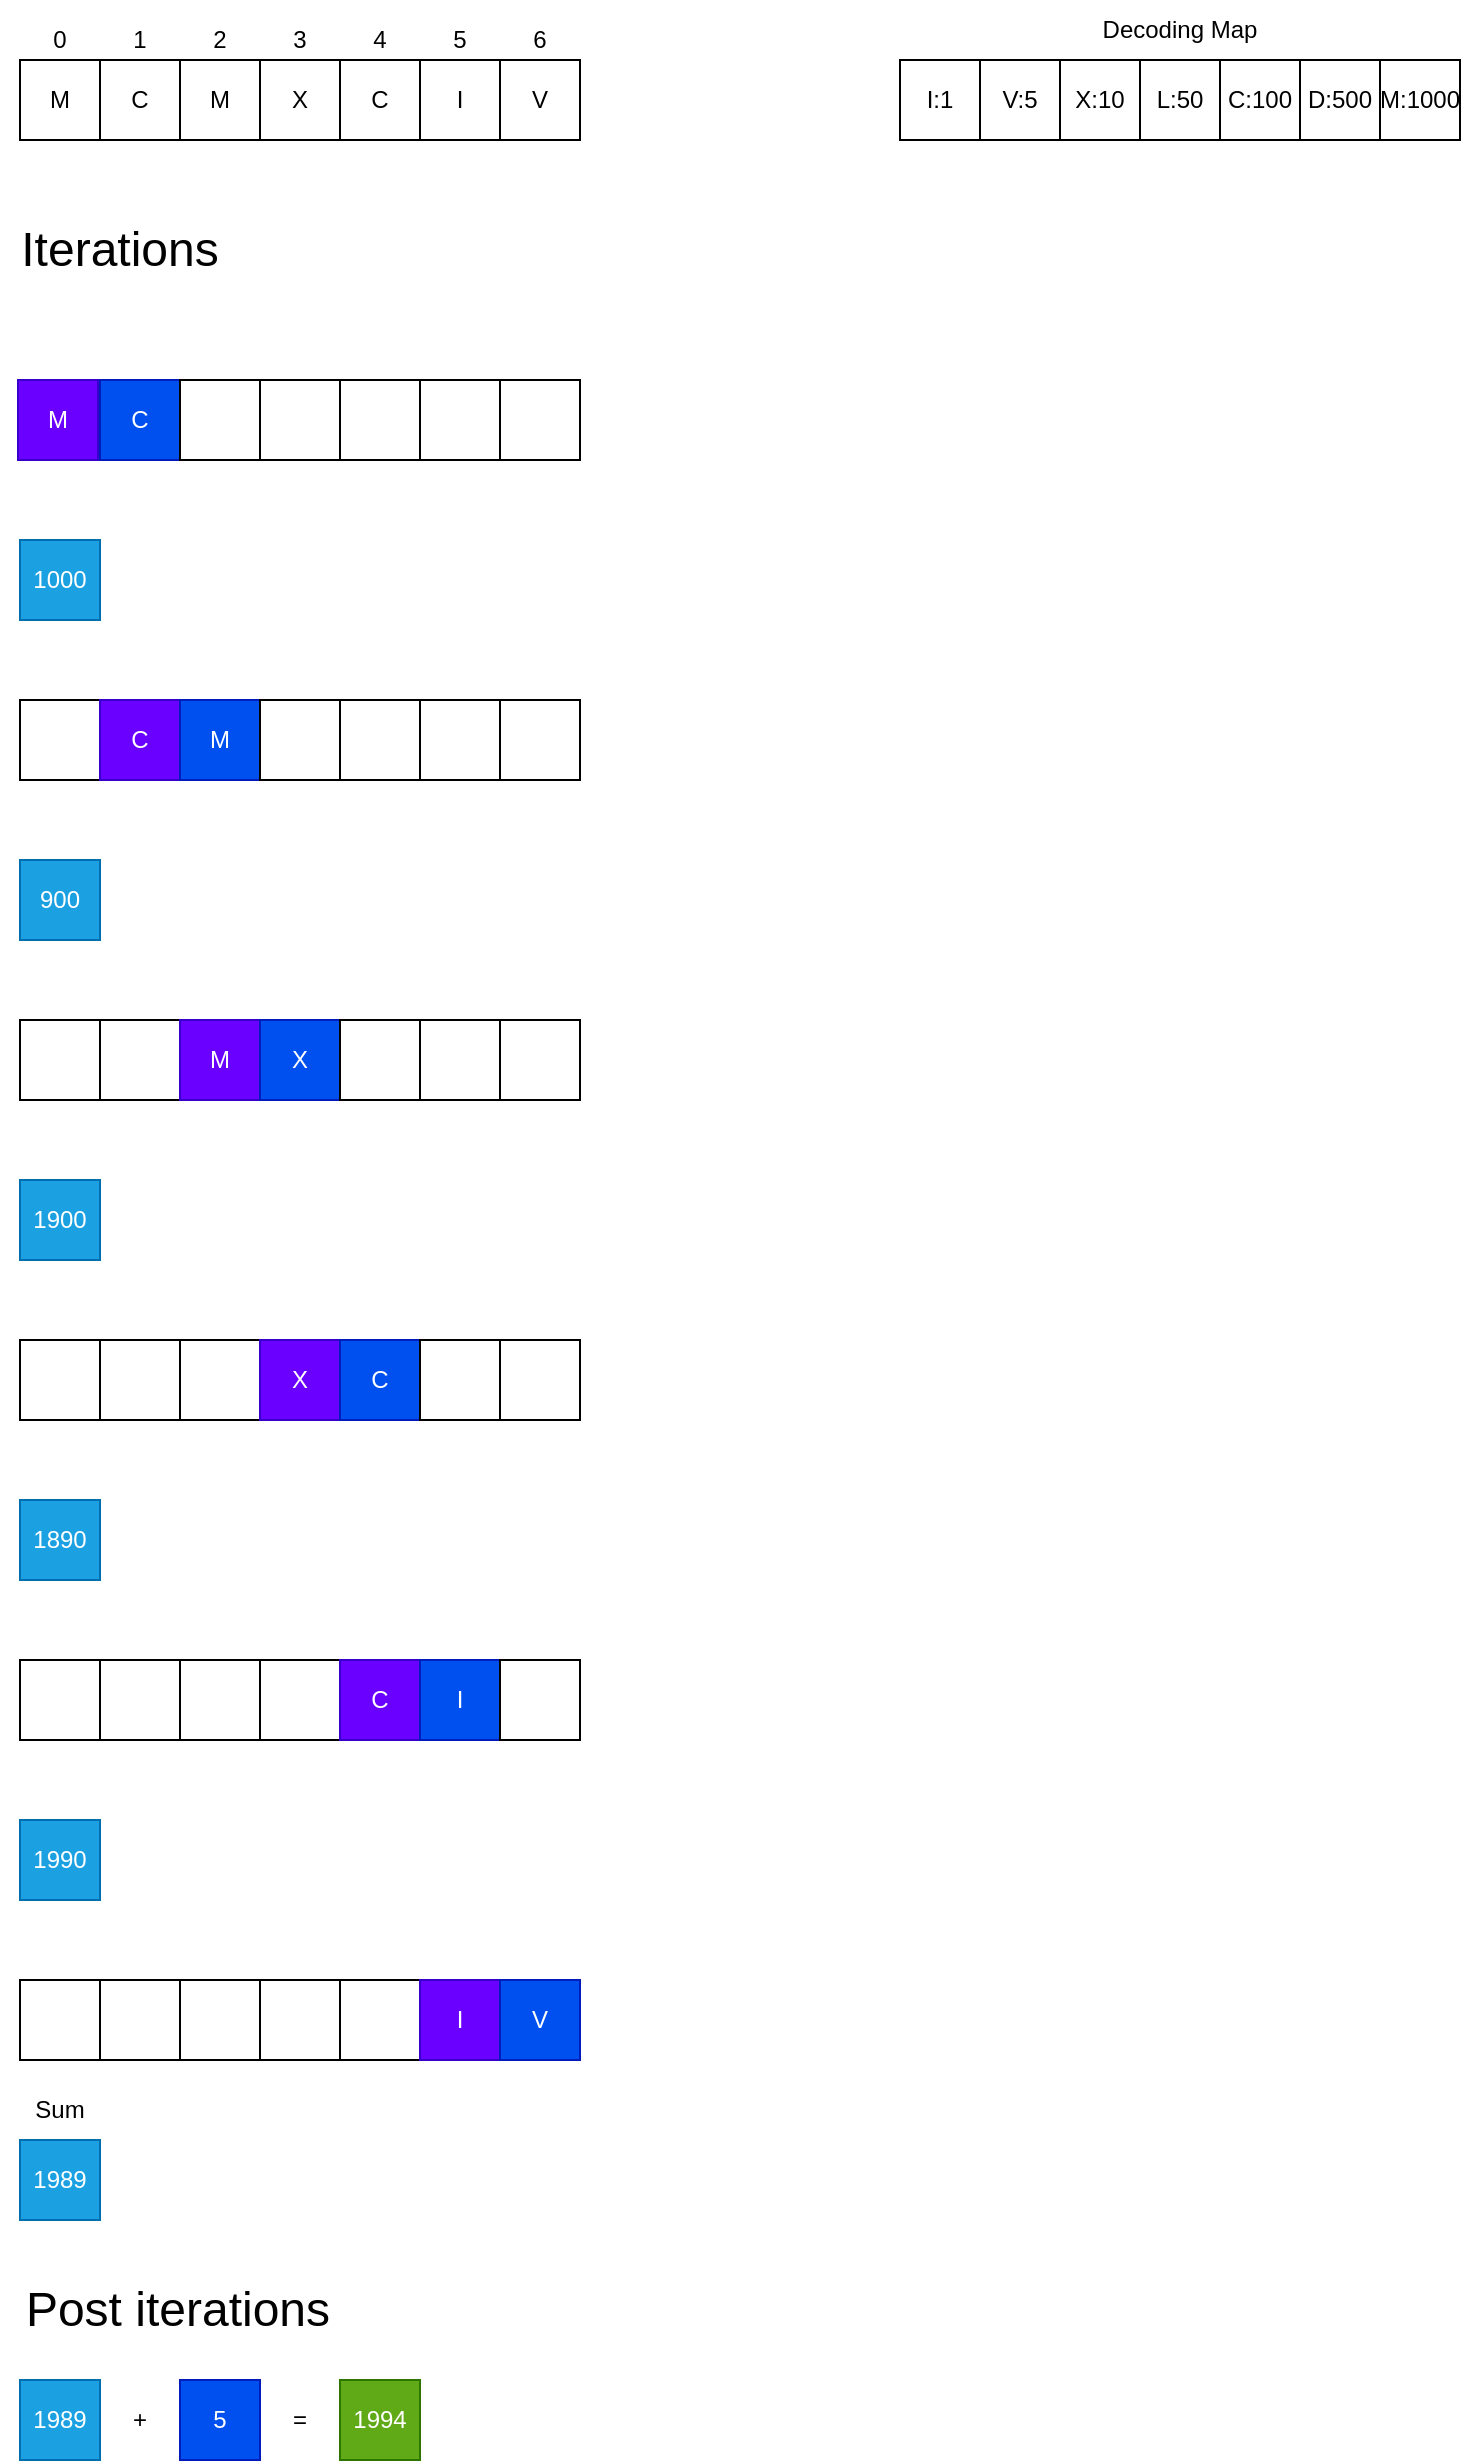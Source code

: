 <mxfile version="21.6.5" type="device">
  <diagram name="Page-1" id="kF6TrYolxHY06BRvYA5a">
    <mxGraphModel dx="819" dy="497" grid="1" gridSize="10" guides="1" tooltips="1" connect="1" arrows="1" fold="1" page="1" pageScale="1" pageWidth="850" pageHeight="1100" math="0" shadow="0">
      <root>
        <mxCell id="0" />
        <mxCell id="1" parent="0" />
        <mxCell id="PW6uBIp8bK5j5Qj0XQWa-1" value="M" style="rounded=0;whiteSpace=wrap;html=1;" vertex="1" parent="1">
          <mxGeometry x="40" y="40" width="40" height="40" as="geometry" />
        </mxCell>
        <mxCell id="PW6uBIp8bK5j5Qj0XQWa-20" value="C" style="rounded=0;whiteSpace=wrap;html=1;" vertex="1" parent="1">
          <mxGeometry x="80" y="40" width="40" height="40" as="geometry" />
        </mxCell>
        <mxCell id="PW6uBIp8bK5j5Qj0XQWa-21" value="M" style="rounded=0;whiteSpace=wrap;html=1;" vertex="1" parent="1">
          <mxGeometry x="120" y="40" width="40" height="40" as="geometry" />
        </mxCell>
        <mxCell id="PW6uBIp8bK5j5Qj0XQWa-22" value="X" style="rounded=0;whiteSpace=wrap;html=1;" vertex="1" parent="1">
          <mxGeometry x="160" y="40" width="40" height="40" as="geometry" />
        </mxCell>
        <mxCell id="PW6uBIp8bK5j5Qj0XQWa-23" value="C" style="rounded=0;whiteSpace=wrap;html=1;" vertex="1" parent="1">
          <mxGeometry x="200" y="40" width="40" height="40" as="geometry" />
        </mxCell>
        <mxCell id="PW6uBIp8bK5j5Qj0XQWa-24" value="I" style="rounded=0;whiteSpace=wrap;html=1;" vertex="1" parent="1">
          <mxGeometry x="240" y="40" width="40" height="40" as="geometry" />
        </mxCell>
        <mxCell id="PW6uBIp8bK5j5Qj0XQWa-25" value="V" style="rounded=0;whiteSpace=wrap;html=1;" vertex="1" parent="1">
          <mxGeometry x="280" y="40" width="40" height="40" as="geometry" />
        </mxCell>
        <mxCell id="PW6uBIp8bK5j5Qj0XQWa-26" value="0" style="text;html=1;strokeColor=none;fillColor=none;align=center;verticalAlign=middle;whiteSpace=wrap;rounded=0;" vertex="1" parent="1">
          <mxGeometry x="40" y="20" width="40" height="20" as="geometry" />
        </mxCell>
        <mxCell id="PW6uBIp8bK5j5Qj0XQWa-29" value="1" style="text;html=1;strokeColor=none;fillColor=none;align=center;verticalAlign=middle;whiteSpace=wrap;rounded=0;" vertex="1" parent="1">
          <mxGeometry x="80" y="20" width="40" height="20" as="geometry" />
        </mxCell>
        <mxCell id="PW6uBIp8bK5j5Qj0XQWa-30" value="2" style="text;html=1;strokeColor=none;fillColor=none;align=center;verticalAlign=middle;whiteSpace=wrap;rounded=0;" vertex="1" parent="1">
          <mxGeometry x="120" y="20" width="40" height="20" as="geometry" />
        </mxCell>
        <mxCell id="PW6uBIp8bK5j5Qj0XQWa-31" value="3" style="text;html=1;strokeColor=none;fillColor=none;align=center;verticalAlign=middle;whiteSpace=wrap;rounded=0;" vertex="1" parent="1">
          <mxGeometry x="160" y="20" width="40" height="20" as="geometry" />
        </mxCell>
        <mxCell id="PW6uBIp8bK5j5Qj0XQWa-32" value="4" style="text;html=1;strokeColor=none;fillColor=none;align=center;verticalAlign=middle;whiteSpace=wrap;rounded=0;" vertex="1" parent="1">
          <mxGeometry x="200" y="20" width="40" height="20" as="geometry" />
        </mxCell>
        <mxCell id="PW6uBIp8bK5j5Qj0XQWa-33" value="5" style="text;html=1;strokeColor=none;fillColor=none;align=center;verticalAlign=middle;whiteSpace=wrap;rounded=0;" vertex="1" parent="1">
          <mxGeometry x="240" y="20" width="40" height="20" as="geometry" />
        </mxCell>
        <mxCell id="PW6uBIp8bK5j5Qj0XQWa-34" value="6" style="text;html=1;strokeColor=none;fillColor=none;align=center;verticalAlign=middle;whiteSpace=wrap;rounded=0;" vertex="1" parent="1">
          <mxGeometry x="280" y="20" width="40" height="20" as="geometry" />
        </mxCell>
        <mxCell id="PW6uBIp8bK5j5Qj0XQWa-35" value="I:1" style="rounded=0;whiteSpace=wrap;html=1;" vertex="1" parent="1">
          <mxGeometry x="480" y="40" width="40" height="40" as="geometry" />
        </mxCell>
        <mxCell id="PW6uBIp8bK5j5Qj0XQWa-36" value="V:5" style="rounded=0;whiteSpace=wrap;html=1;" vertex="1" parent="1">
          <mxGeometry x="520" y="40" width="40" height="40" as="geometry" />
        </mxCell>
        <mxCell id="PW6uBIp8bK5j5Qj0XQWa-37" value="X:10" style="rounded=0;whiteSpace=wrap;html=1;" vertex="1" parent="1">
          <mxGeometry x="560" y="40" width="40" height="40" as="geometry" />
        </mxCell>
        <mxCell id="PW6uBIp8bK5j5Qj0XQWa-38" value="L:50" style="rounded=0;whiteSpace=wrap;html=1;" vertex="1" parent="1">
          <mxGeometry x="600" y="40" width="40" height="40" as="geometry" />
        </mxCell>
        <mxCell id="PW6uBIp8bK5j5Qj0XQWa-39" value="C:100" style="rounded=0;whiteSpace=wrap;html=1;" vertex="1" parent="1">
          <mxGeometry x="640" y="40" width="40" height="40" as="geometry" />
        </mxCell>
        <mxCell id="PW6uBIp8bK5j5Qj0XQWa-40" value="D:500" style="rounded=0;whiteSpace=wrap;html=1;" vertex="1" parent="1">
          <mxGeometry x="680" y="40" width="40" height="40" as="geometry" />
        </mxCell>
        <mxCell id="PW6uBIp8bK5j5Qj0XQWa-41" value="M:1000" style="rounded=0;whiteSpace=wrap;html=1;" vertex="1" parent="1">
          <mxGeometry x="720" y="40" width="40" height="40" as="geometry" />
        </mxCell>
        <mxCell id="PW6uBIp8bK5j5Qj0XQWa-42" value="Decoding Map" style="text;html=1;strokeColor=none;fillColor=none;align=center;verticalAlign=middle;whiteSpace=wrap;rounded=0;" vertex="1" parent="1">
          <mxGeometry x="545" y="10" width="150" height="30" as="geometry" />
        </mxCell>
        <mxCell id="PW6uBIp8bK5j5Qj0XQWa-43" value="M" style="rounded=0;whiteSpace=wrap;html=1;fontColor=#ffffff;fillColor=#6a00ff;strokeColor=#3700CC;" vertex="1" parent="1">
          <mxGeometry x="39" y="200" width="40" height="40" as="geometry" />
        </mxCell>
        <mxCell id="PW6uBIp8bK5j5Qj0XQWa-44" value="C" style="rounded=0;whiteSpace=wrap;html=1;fontColor=#ffffff;fillColor=#0050ef;strokeColor=#001DBC;" vertex="1" parent="1">
          <mxGeometry x="80" y="200" width="40" height="40" as="geometry" />
        </mxCell>
        <mxCell id="PW6uBIp8bK5j5Qj0XQWa-45" value="M" style="rounded=0;whiteSpace=wrap;html=1;fontColor=#FFFFFF;" vertex="1" parent="1">
          <mxGeometry x="120" y="200" width="40" height="40" as="geometry" />
        </mxCell>
        <mxCell id="PW6uBIp8bK5j5Qj0XQWa-46" value="X" style="rounded=0;whiteSpace=wrap;html=1;fontColor=#FFFFFF;" vertex="1" parent="1">
          <mxGeometry x="160" y="200" width="40" height="40" as="geometry" />
        </mxCell>
        <mxCell id="PW6uBIp8bK5j5Qj0XQWa-47" value="C" style="rounded=0;whiteSpace=wrap;html=1;fontColor=#FFFFFF;" vertex="1" parent="1">
          <mxGeometry x="200" y="200" width="40" height="40" as="geometry" />
        </mxCell>
        <mxCell id="PW6uBIp8bK5j5Qj0XQWa-48" value="I" style="rounded=0;whiteSpace=wrap;html=1;fontColor=#FFFFFF;" vertex="1" parent="1">
          <mxGeometry x="240" y="200" width="40" height="40" as="geometry" />
        </mxCell>
        <mxCell id="PW6uBIp8bK5j5Qj0XQWa-49" value="V" style="rounded=0;whiteSpace=wrap;html=1;fontColor=#FFFFFF;" vertex="1" parent="1">
          <mxGeometry x="280" y="200" width="40" height="40" as="geometry" />
        </mxCell>
        <mxCell id="PW6uBIp8bK5j5Qj0XQWa-50" value="0" style="text;html=1;strokeColor=none;fillColor=none;align=center;verticalAlign=middle;whiteSpace=wrap;rounded=0;fontColor=#FFFFFF;" vertex="1" parent="1">
          <mxGeometry x="40" y="180" width="40" height="20" as="geometry" />
        </mxCell>
        <mxCell id="PW6uBIp8bK5j5Qj0XQWa-51" value="1" style="text;html=1;strokeColor=none;fillColor=none;align=center;verticalAlign=middle;whiteSpace=wrap;rounded=0;fontColor=#FFFFFF;" vertex="1" parent="1">
          <mxGeometry x="80" y="180" width="40" height="20" as="geometry" />
        </mxCell>
        <mxCell id="PW6uBIp8bK5j5Qj0XQWa-52" value="2" style="text;html=1;strokeColor=none;fillColor=none;align=center;verticalAlign=middle;whiteSpace=wrap;rounded=0;fontColor=#FFFFFF;" vertex="1" parent="1">
          <mxGeometry x="120" y="180" width="40" height="20" as="geometry" />
        </mxCell>
        <mxCell id="PW6uBIp8bK5j5Qj0XQWa-53" value="3" style="text;html=1;strokeColor=none;fillColor=none;align=center;verticalAlign=middle;whiteSpace=wrap;rounded=0;fontColor=#FFFFFF;" vertex="1" parent="1">
          <mxGeometry x="160" y="180" width="40" height="20" as="geometry" />
        </mxCell>
        <mxCell id="PW6uBIp8bK5j5Qj0XQWa-54" value="4" style="text;html=1;strokeColor=none;fillColor=none;align=center;verticalAlign=middle;whiteSpace=wrap;rounded=0;fontColor=#FFFFFF;" vertex="1" parent="1">
          <mxGeometry x="200" y="180" width="40" height="20" as="geometry" />
        </mxCell>
        <mxCell id="PW6uBIp8bK5j5Qj0XQWa-55" value="5" style="text;html=1;strokeColor=none;fillColor=none;align=center;verticalAlign=middle;whiteSpace=wrap;rounded=0;fontColor=#FFFFFF;" vertex="1" parent="1">
          <mxGeometry x="240" y="180" width="40" height="20" as="geometry" />
        </mxCell>
        <mxCell id="PW6uBIp8bK5j5Qj0XQWa-56" value="6" style="text;html=1;strokeColor=none;fillColor=none;align=center;verticalAlign=middle;whiteSpace=wrap;rounded=0;fontColor=#FFFFFF;" vertex="1" parent="1">
          <mxGeometry x="280" y="180" width="40" height="20" as="geometry" />
        </mxCell>
        <mxCell id="PW6uBIp8bK5j5Qj0XQWa-57" value="Iterations" style="text;html=1;strokeColor=none;fillColor=none;align=center;verticalAlign=middle;whiteSpace=wrap;rounded=0;fontSize=24;" vertex="1" parent="1">
          <mxGeometry x="60" y="120" width="60" height="30" as="geometry" />
        </mxCell>
        <mxCell id="PW6uBIp8bK5j5Qj0XQWa-72" value="1000" style="rounded=0;whiteSpace=wrap;html=1;fontColor=#ffffff;fillColor=#1ba1e2;strokeColor=#006EAF;" vertex="1" parent="1">
          <mxGeometry x="40" y="280" width="40" height="40" as="geometry" />
        </mxCell>
        <mxCell id="PW6uBIp8bK5j5Qj0XQWa-73" value="Sum" style="text;html=1;strokeColor=none;fillColor=none;align=center;verticalAlign=middle;whiteSpace=wrap;rounded=0;fontColor=#FFFFFF;" vertex="1" parent="1">
          <mxGeometry x="30" y="250" width="60" height="30" as="geometry" />
        </mxCell>
        <mxCell id="PW6uBIp8bK5j5Qj0XQWa-74" value="M" style="rounded=0;whiteSpace=wrap;html=1;fontColor=#FFFFFF;" vertex="1" parent="1">
          <mxGeometry x="40" y="360" width="40" height="40" as="geometry" />
        </mxCell>
        <mxCell id="PW6uBIp8bK5j5Qj0XQWa-75" value="C" style="rounded=0;whiteSpace=wrap;html=1;fontColor=#ffffff;fillColor=#6a00ff;strokeColor=#3700CC;" vertex="1" parent="1">
          <mxGeometry x="80" y="360" width="40" height="40" as="geometry" />
        </mxCell>
        <mxCell id="PW6uBIp8bK5j5Qj0XQWa-76" value="M" style="rounded=0;whiteSpace=wrap;html=1;fontColor=#ffffff;fillColor=#0050ef;strokeColor=#001DBC;" vertex="1" parent="1">
          <mxGeometry x="120" y="360" width="40" height="40" as="geometry" />
        </mxCell>
        <mxCell id="PW6uBIp8bK5j5Qj0XQWa-77" value="X" style="rounded=0;whiteSpace=wrap;html=1;fontColor=#FFFFFF;" vertex="1" parent="1">
          <mxGeometry x="160" y="360" width="40" height="40" as="geometry" />
        </mxCell>
        <mxCell id="PW6uBIp8bK5j5Qj0XQWa-78" value="C" style="rounded=0;whiteSpace=wrap;html=1;fontColor=#FFFFFF;" vertex="1" parent="1">
          <mxGeometry x="200" y="360" width="40" height="40" as="geometry" />
        </mxCell>
        <mxCell id="PW6uBIp8bK5j5Qj0XQWa-79" value="I" style="rounded=0;whiteSpace=wrap;html=1;fontColor=#FFFFFF;" vertex="1" parent="1">
          <mxGeometry x="240" y="360" width="40" height="40" as="geometry" />
        </mxCell>
        <mxCell id="PW6uBIp8bK5j5Qj0XQWa-80" value="V" style="rounded=0;whiteSpace=wrap;html=1;fontColor=#FFFFFF;" vertex="1" parent="1">
          <mxGeometry x="280" y="360" width="40" height="40" as="geometry" />
        </mxCell>
        <mxCell id="PW6uBIp8bK5j5Qj0XQWa-81" value="0" style="text;html=1;strokeColor=none;fillColor=none;align=center;verticalAlign=middle;whiteSpace=wrap;rounded=0;fontColor=#FFFFFF;" vertex="1" parent="1">
          <mxGeometry x="40" y="340" width="40" height="20" as="geometry" />
        </mxCell>
        <mxCell id="PW6uBIp8bK5j5Qj0XQWa-82" value="1" style="text;html=1;strokeColor=none;fillColor=none;align=center;verticalAlign=middle;whiteSpace=wrap;rounded=0;fontColor=#FFFFFF;" vertex="1" parent="1">
          <mxGeometry x="80" y="340" width="40" height="20" as="geometry" />
        </mxCell>
        <mxCell id="PW6uBIp8bK5j5Qj0XQWa-83" value="2" style="text;html=1;strokeColor=none;fillColor=none;align=center;verticalAlign=middle;whiteSpace=wrap;rounded=0;fontColor=#FFFFFF;" vertex="1" parent="1">
          <mxGeometry x="120" y="340" width="40" height="20" as="geometry" />
        </mxCell>
        <mxCell id="PW6uBIp8bK5j5Qj0XQWa-84" value="3" style="text;html=1;strokeColor=none;fillColor=none;align=center;verticalAlign=middle;whiteSpace=wrap;rounded=0;fontColor=#FFFFFF;" vertex="1" parent="1">
          <mxGeometry x="160" y="340" width="40" height="20" as="geometry" />
        </mxCell>
        <mxCell id="PW6uBIp8bK5j5Qj0XQWa-85" value="4" style="text;html=1;strokeColor=none;fillColor=none;align=center;verticalAlign=middle;whiteSpace=wrap;rounded=0;fontColor=#FFFFFF;" vertex="1" parent="1">
          <mxGeometry x="200" y="340" width="40" height="20" as="geometry" />
        </mxCell>
        <mxCell id="PW6uBIp8bK5j5Qj0XQWa-86" value="5" style="text;html=1;strokeColor=none;fillColor=none;align=center;verticalAlign=middle;whiteSpace=wrap;rounded=0;fontColor=#FFFFFF;" vertex="1" parent="1">
          <mxGeometry x="240" y="340" width="40" height="20" as="geometry" />
        </mxCell>
        <mxCell id="PW6uBIp8bK5j5Qj0XQWa-87" value="6" style="text;html=1;strokeColor=none;fillColor=none;align=center;verticalAlign=middle;whiteSpace=wrap;rounded=0;fontColor=#FFFFFF;" vertex="1" parent="1">
          <mxGeometry x="280" y="340" width="40" height="20" as="geometry" />
        </mxCell>
        <mxCell id="PW6uBIp8bK5j5Qj0XQWa-88" value="900" style="rounded=0;whiteSpace=wrap;html=1;fontColor=#ffffff;fillColor=#1ba1e2;strokeColor=#006EAF;" vertex="1" parent="1">
          <mxGeometry x="40" y="440" width="40" height="40" as="geometry" />
        </mxCell>
        <mxCell id="PW6uBIp8bK5j5Qj0XQWa-89" value="Sum" style="text;html=1;strokeColor=none;fillColor=none;align=center;verticalAlign=middle;whiteSpace=wrap;rounded=0;fontColor=#FFFFFF;" vertex="1" parent="1">
          <mxGeometry x="30" y="410" width="60" height="30" as="geometry" />
        </mxCell>
        <mxCell id="PW6uBIp8bK5j5Qj0XQWa-90" value="M" style="rounded=0;whiteSpace=wrap;html=1;fontColor=#FFFFFF;" vertex="1" parent="1">
          <mxGeometry x="40" y="520" width="40" height="40" as="geometry" />
        </mxCell>
        <mxCell id="PW6uBIp8bK5j5Qj0XQWa-91" value="C" style="rounded=0;whiteSpace=wrap;html=1;fontColor=#FFFFFF;" vertex="1" parent="1">
          <mxGeometry x="80" y="520" width="40" height="40" as="geometry" />
        </mxCell>
        <mxCell id="PW6uBIp8bK5j5Qj0XQWa-92" value="M" style="rounded=0;whiteSpace=wrap;html=1;fontColor=#ffffff;fillColor=#6a00ff;strokeColor=#3700CC;" vertex="1" parent="1">
          <mxGeometry x="120" y="520" width="40" height="40" as="geometry" />
        </mxCell>
        <mxCell id="PW6uBIp8bK5j5Qj0XQWa-93" value="X" style="rounded=0;whiteSpace=wrap;html=1;fontColor=#ffffff;fillColor=#0050ef;strokeColor=#001DBC;" vertex="1" parent="1">
          <mxGeometry x="160" y="520" width="40" height="40" as="geometry" />
        </mxCell>
        <mxCell id="PW6uBIp8bK5j5Qj0XQWa-94" value="C" style="rounded=0;whiteSpace=wrap;html=1;fontColor=#FFFFFF;" vertex="1" parent="1">
          <mxGeometry x="200" y="520" width="40" height="40" as="geometry" />
        </mxCell>
        <mxCell id="PW6uBIp8bK5j5Qj0XQWa-95" value="I" style="rounded=0;whiteSpace=wrap;html=1;fontColor=#FFFFFF;" vertex="1" parent="1">
          <mxGeometry x="240" y="520" width="40" height="40" as="geometry" />
        </mxCell>
        <mxCell id="PW6uBIp8bK5j5Qj0XQWa-96" value="V" style="rounded=0;whiteSpace=wrap;html=1;fontColor=#FFFFFF;" vertex="1" parent="1">
          <mxGeometry x="280" y="520" width="40" height="40" as="geometry" />
        </mxCell>
        <mxCell id="PW6uBIp8bK5j5Qj0XQWa-97" value="0" style="text;html=1;strokeColor=none;fillColor=none;align=center;verticalAlign=middle;whiteSpace=wrap;rounded=0;fontColor=#FFFFFF;" vertex="1" parent="1">
          <mxGeometry x="40" y="500" width="40" height="20" as="geometry" />
        </mxCell>
        <mxCell id="PW6uBIp8bK5j5Qj0XQWa-98" value="1" style="text;html=1;strokeColor=none;fillColor=none;align=center;verticalAlign=middle;whiteSpace=wrap;rounded=0;fontColor=#FFFFFF;" vertex="1" parent="1">
          <mxGeometry x="80" y="500" width="40" height="20" as="geometry" />
        </mxCell>
        <mxCell id="PW6uBIp8bK5j5Qj0XQWa-99" value="2" style="text;html=1;strokeColor=none;fillColor=none;align=center;verticalAlign=middle;whiteSpace=wrap;rounded=0;fontColor=#FFFFFF;" vertex="1" parent="1">
          <mxGeometry x="120" y="500" width="40" height="20" as="geometry" />
        </mxCell>
        <mxCell id="PW6uBIp8bK5j5Qj0XQWa-100" value="3" style="text;html=1;strokeColor=none;fillColor=none;align=center;verticalAlign=middle;whiteSpace=wrap;rounded=0;fontColor=#FFFFFF;" vertex="1" parent="1">
          <mxGeometry x="160" y="500" width="40" height="20" as="geometry" />
        </mxCell>
        <mxCell id="PW6uBIp8bK5j5Qj0XQWa-101" value="4" style="text;html=1;strokeColor=none;fillColor=none;align=center;verticalAlign=middle;whiteSpace=wrap;rounded=0;fontColor=#FFFFFF;" vertex="1" parent="1">
          <mxGeometry x="200" y="500" width="40" height="20" as="geometry" />
        </mxCell>
        <mxCell id="PW6uBIp8bK5j5Qj0XQWa-102" value="5" style="text;html=1;strokeColor=none;fillColor=none;align=center;verticalAlign=middle;whiteSpace=wrap;rounded=0;fontColor=#FFFFFF;" vertex="1" parent="1">
          <mxGeometry x="240" y="500" width="40" height="20" as="geometry" />
        </mxCell>
        <mxCell id="PW6uBIp8bK5j5Qj0XQWa-103" value="6" style="text;html=1;strokeColor=none;fillColor=none;align=center;verticalAlign=middle;whiteSpace=wrap;rounded=0;fontColor=#FFFFFF;" vertex="1" parent="1">
          <mxGeometry x="280" y="500" width="40" height="20" as="geometry" />
        </mxCell>
        <mxCell id="PW6uBIp8bK5j5Qj0XQWa-104" value="1900" style="rounded=0;whiteSpace=wrap;html=1;fontColor=#ffffff;fillColor=#1ba1e2;strokeColor=#006EAF;" vertex="1" parent="1">
          <mxGeometry x="40" y="600" width="40" height="40" as="geometry" />
        </mxCell>
        <mxCell id="PW6uBIp8bK5j5Qj0XQWa-105" value="Sum" style="text;html=1;strokeColor=none;fillColor=none;align=center;verticalAlign=middle;whiteSpace=wrap;rounded=0;fontColor=#FFFFFF;" vertex="1" parent="1">
          <mxGeometry x="30" y="570" width="60" height="30" as="geometry" />
        </mxCell>
        <mxCell id="PW6uBIp8bK5j5Qj0XQWa-106" value="M" style="rounded=0;whiteSpace=wrap;html=1;fontColor=#FFFFFF;" vertex="1" parent="1">
          <mxGeometry x="40" y="680" width="40" height="40" as="geometry" />
        </mxCell>
        <mxCell id="PW6uBIp8bK5j5Qj0XQWa-107" value="C" style="rounded=0;whiteSpace=wrap;html=1;fontColor=#FFFFFF;" vertex="1" parent="1">
          <mxGeometry x="80" y="680" width="40" height="40" as="geometry" />
        </mxCell>
        <mxCell id="PW6uBIp8bK5j5Qj0XQWa-108" value="M" style="rounded=0;whiteSpace=wrap;html=1;fontColor=#FFFFFF;" vertex="1" parent="1">
          <mxGeometry x="120" y="680" width="40" height="40" as="geometry" />
        </mxCell>
        <mxCell id="PW6uBIp8bK5j5Qj0XQWa-109" value="X" style="rounded=0;whiteSpace=wrap;html=1;fontColor=#ffffff;fillColor=#6a00ff;strokeColor=#3700CC;" vertex="1" parent="1">
          <mxGeometry x="160" y="680" width="40" height="40" as="geometry" />
        </mxCell>
        <mxCell id="PW6uBIp8bK5j5Qj0XQWa-110" value="C" style="rounded=0;whiteSpace=wrap;html=1;fontColor=#ffffff;fillColor=#0050ef;strokeColor=#001DBC;" vertex="1" parent="1">
          <mxGeometry x="200" y="680" width="40" height="40" as="geometry" />
        </mxCell>
        <mxCell id="PW6uBIp8bK5j5Qj0XQWa-111" value="I" style="rounded=0;whiteSpace=wrap;html=1;fontColor=#FFFFFF;" vertex="1" parent="1">
          <mxGeometry x="240" y="680" width="40" height="40" as="geometry" />
        </mxCell>
        <mxCell id="PW6uBIp8bK5j5Qj0XQWa-112" value="V" style="rounded=0;whiteSpace=wrap;html=1;fontColor=#FFFFFF;" vertex="1" parent="1">
          <mxGeometry x="280" y="680" width="40" height="40" as="geometry" />
        </mxCell>
        <mxCell id="PW6uBIp8bK5j5Qj0XQWa-113" value="0" style="text;html=1;strokeColor=none;fillColor=none;align=center;verticalAlign=middle;whiteSpace=wrap;rounded=0;fontColor=#FFFFFF;" vertex="1" parent="1">
          <mxGeometry x="40" y="660" width="40" height="20" as="geometry" />
        </mxCell>
        <mxCell id="PW6uBIp8bK5j5Qj0XQWa-114" value="1" style="text;html=1;strokeColor=none;fillColor=none;align=center;verticalAlign=middle;whiteSpace=wrap;rounded=0;fontColor=#FFFFFF;" vertex="1" parent="1">
          <mxGeometry x="80" y="660" width="40" height="20" as="geometry" />
        </mxCell>
        <mxCell id="PW6uBIp8bK5j5Qj0XQWa-115" value="2" style="text;html=1;strokeColor=none;fillColor=none;align=center;verticalAlign=middle;whiteSpace=wrap;rounded=0;fontColor=#FFFFFF;" vertex="1" parent="1">
          <mxGeometry x="120" y="660" width="40" height="20" as="geometry" />
        </mxCell>
        <mxCell id="PW6uBIp8bK5j5Qj0XQWa-116" value="3" style="text;html=1;strokeColor=none;fillColor=none;align=center;verticalAlign=middle;whiteSpace=wrap;rounded=0;fontColor=#FFFFFF;" vertex="1" parent="1">
          <mxGeometry x="160" y="660" width="40" height="20" as="geometry" />
        </mxCell>
        <mxCell id="PW6uBIp8bK5j5Qj0XQWa-117" value="4" style="text;html=1;strokeColor=none;fillColor=none;align=center;verticalAlign=middle;whiteSpace=wrap;rounded=0;fontColor=#FFFFFF;" vertex="1" parent="1">
          <mxGeometry x="200" y="660" width="40" height="20" as="geometry" />
        </mxCell>
        <mxCell id="PW6uBIp8bK5j5Qj0XQWa-118" value="5" style="text;html=1;strokeColor=none;fillColor=none;align=center;verticalAlign=middle;whiteSpace=wrap;rounded=0;fontColor=#FFFFFF;" vertex="1" parent="1">
          <mxGeometry x="240" y="660" width="40" height="20" as="geometry" />
        </mxCell>
        <mxCell id="PW6uBIp8bK5j5Qj0XQWa-119" value="6" style="text;html=1;strokeColor=none;fillColor=none;align=center;verticalAlign=middle;whiteSpace=wrap;rounded=0;fontColor=#FFFFFF;" vertex="1" parent="1">
          <mxGeometry x="280" y="660" width="40" height="20" as="geometry" />
        </mxCell>
        <mxCell id="PW6uBIp8bK5j5Qj0XQWa-120" value="1890" style="rounded=0;whiteSpace=wrap;html=1;fontColor=#ffffff;fillColor=#1ba1e2;strokeColor=#006EAF;" vertex="1" parent="1">
          <mxGeometry x="40" y="760" width="40" height="40" as="geometry" />
        </mxCell>
        <mxCell id="PW6uBIp8bK5j5Qj0XQWa-121" value="Sum" style="text;html=1;strokeColor=none;fillColor=none;align=center;verticalAlign=middle;whiteSpace=wrap;rounded=0;fontColor=#FFFFFF;" vertex="1" parent="1">
          <mxGeometry x="30" y="730" width="60" height="30" as="geometry" />
        </mxCell>
        <mxCell id="PW6uBIp8bK5j5Qj0XQWa-122" value="M" style="rounded=0;whiteSpace=wrap;html=1;fontColor=#FFFFFF;" vertex="1" parent="1">
          <mxGeometry x="40" y="840" width="40" height="40" as="geometry" />
        </mxCell>
        <mxCell id="PW6uBIp8bK5j5Qj0XQWa-123" value="C" style="rounded=0;whiteSpace=wrap;html=1;fontColor=#FFFFFF;" vertex="1" parent="1">
          <mxGeometry x="80" y="840" width="40" height="40" as="geometry" />
        </mxCell>
        <mxCell id="PW6uBIp8bK5j5Qj0XQWa-124" value="M" style="rounded=0;whiteSpace=wrap;html=1;fontColor=#FFFFFF;" vertex="1" parent="1">
          <mxGeometry x="120" y="840" width="40" height="40" as="geometry" />
        </mxCell>
        <mxCell id="PW6uBIp8bK5j5Qj0XQWa-125" value="X" style="rounded=0;whiteSpace=wrap;html=1;fontColor=#FFFFFF;" vertex="1" parent="1">
          <mxGeometry x="160" y="840" width="40" height="40" as="geometry" />
        </mxCell>
        <mxCell id="PW6uBIp8bK5j5Qj0XQWa-126" value="C" style="rounded=0;whiteSpace=wrap;html=1;fontColor=#ffffff;fillColor=#6a00ff;strokeColor=#3700CC;" vertex="1" parent="1">
          <mxGeometry x="200" y="840" width="40" height="40" as="geometry" />
        </mxCell>
        <mxCell id="PW6uBIp8bK5j5Qj0XQWa-127" value="I" style="rounded=0;whiteSpace=wrap;html=1;fontColor=#ffffff;fillColor=#0050ef;strokeColor=#001DBC;" vertex="1" parent="1">
          <mxGeometry x="240" y="840" width="40" height="40" as="geometry" />
        </mxCell>
        <mxCell id="PW6uBIp8bK5j5Qj0XQWa-128" value="V" style="rounded=0;whiteSpace=wrap;html=1;fontColor=#FFFFFF;" vertex="1" parent="1">
          <mxGeometry x="280" y="840" width="40" height="40" as="geometry" />
        </mxCell>
        <mxCell id="PW6uBIp8bK5j5Qj0XQWa-129" value="0" style="text;html=1;strokeColor=none;fillColor=none;align=center;verticalAlign=middle;whiteSpace=wrap;rounded=0;fontColor=#FFFFFF;" vertex="1" parent="1">
          <mxGeometry x="40" y="820" width="40" height="20" as="geometry" />
        </mxCell>
        <mxCell id="PW6uBIp8bK5j5Qj0XQWa-130" value="1" style="text;html=1;strokeColor=none;fillColor=none;align=center;verticalAlign=middle;whiteSpace=wrap;rounded=0;fontColor=#FFFFFF;" vertex="1" parent="1">
          <mxGeometry x="80" y="820" width="40" height="20" as="geometry" />
        </mxCell>
        <mxCell id="PW6uBIp8bK5j5Qj0XQWa-131" value="2" style="text;html=1;strokeColor=none;fillColor=none;align=center;verticalAlign=middle;whiteSpace=wrap;rounded=0;fontColor=#FFFFFF;" vertex="1" parent="1">
          <mxGeometry x="120" y="820" width="40" height="20" as="geometry" />
        </mxCell>
        <mxCell id="PW6uBIp8bK5j5Qj0XQWa-132" value="3" style="text;html=1;strokeColor=none;fillColor=none;align=center;verticalAlign=middle;whiteSpace=wrap;rounded=0;fontColor=#FFFFFF;" vertex="1" parent="1">
          <mxGeometry x="160" y="820" width="40" height="20" as="geometry" />
        </mxCell>
        <mxCell id="PW6uBIp8bK5j5Qj0XQWa-133" value="4" style="text;html=1;strokeColor=none;fillColor=none;align=center;verticalAlign=middle;whiteSpace=wrap;rounded=0;fontColor=#FFFFFF;" vertex="1" parent="1">
          <mxGeometry x="200" y="820" width="40" height="20" as="geometry" />
        </mxCell>
        <mxCell id="PW6uBIp8bK5j5Qj0XQWa-134" value="5" style="text;html=1;strokeColor=none;fillColor=none;align=center;verticalAlign=middle;whiteSpace=wrap;rounded=0;fontColor=#FFFFFF;" vertex="1" parent="1">
          <mxGeometry x="240" y="820" width="40" height="20" as="geometry" />
        </mxCell>
        <mxCell id="PW6uBIp8bK5j5Qj0XQWa-135" value="6" style="text;html=1;strokeColor=none;fillColor=none;align=center;verticalAlign=middle;whiteSpace=wrap;rounded=0;fontColor=#FFFFFF;" vertex="1" parent="1">
          <mxGeometry x="280" y="820" width="40" height="20" as="geometry" />
        </mxCell>
        <mxCell id="PW6uBIp8bK5j5Qj0XQWa-136" value="1990" style="rounded=0;whiteSpace=wrap;html=1;fontColor=#ffffff;fillColor=#1ba1e2;strokeColor=#006EAF;" vertex="1" parent="1">
          <mxGeometry x="40" y="920" width="40" height="40" as="geometry" />
        </mxCell>
        <mxCell id="PW6uBIp8bK5j5Qj0XQWa-137" value="Sum" style="text;html=1;strokeColor=none;fillColor=none;align=center;verticalAlign=middle;whiteSpace=wrap;rounded=0;fontColor=#FFFFFF;" vertex="1" parent="1">
          <mxGeometry x="30" y="890" width="60" height="30" as="geometry" />
        </mxCell>
        <mxCell id="PW6uBIp8bK5j5Qj0XQWa-138" value="M" style="rounded=0;whiteSpace=wrap;html=1;fontColor=#FFFFFF;" vertex="1" parent="1">
          <mxGeometry x="40" y="1000" width="40" height="40" as="geometry" />
        </mxCell>
        <mxCell id="PW6uBIp8bK5j5Qj0XQWa-139" value="C" style="rounded=0;whiteSpace=wrap;html=1;fontColor=#FFFFFF;" vertex="1" parent="1">
          <mxGeometry x="80" y="1000" width="40" height="40" as="geometry" />
        </mxCell>
        <mxCell id="PW6uBIp8bK5j5Qj0XQWa-140" value="M" style="rounded=0;whiteSpace=wrap;html=1;fontColor=#FFFFFF;" vertex="1" parent="1">
          <mxGeometry x="120" y="1000" width="40" height="40" as="geometry" />
        </mxCell>
        <mxCell id="PW6uBIp8bK5j5Qj0XQWa-141" value="X" style="rounded=0;whiteSpace=wrap;html=1;fontColor=#FFFFFF;" vertex="1" parent="1">
          <mxGeometry x="160" y="1000" width="40" height="40" as="geometry" />
        </mxCell>
        <mxCell id="PW6uBIp8bK5j5Qj0XQWa-142" value="C" style="rounded=0;whiteSpace=wrap;html=1;fontColor=#FFFFFF;" vertex="1" parent="1">
          <mxGeometry x="200" y="1000" width="40" height="40" as="geometry" />
        </mxCell>
        <mxCell id="PW6uBIp8bK5j5Qj0XQWa-143" value="I" style="rounded=0;whiteSpace=wrap;html=1;fontColor=#ffffff;fillColor=#6a00ff;strokeColor=#3700CC;" vertex="1" parent="1">
          <mxGeometry x="240" y="1000" width="40" height="40" as="geometry" />
        </mxCell>
        <mxCell id="PW6uBIp8bK5j5Qj0XQWa-144" value="V" style="rounded=0;whiteSpace=wrap;html=1;fontColor=#ffffff;fillColor=#0050ef;strokeColor=#001DBC;" vertex="1" parent="1">
          <mxGeometry x="280" y="1000" width="40" height="40" as="geometry" />
        </mxCell>
        <mxCell id="PW6uBIp8bK5j5Qj0XQWa-145" value="0" style="text;html=1;strokeColor=none;fillColor=none;align=center;verticalAlign=middle;whiteSpace=wrap;rounded=0;fontColor=#FFFFFF;" vertex="1" parent="1">
          <mxGeometry x="40" y="980" width="40" height="20" as="geometry" />
        </mxCell>
        <mxCell id="PW6uBIp8bK5j5Qj0XQWa-146" value="1" style="text;html=1;strokeColor=none;fillColor=none;align=center;verticalAlign=middle;whiteSpace=wrap;rounded=0;fontColor=#FFFFFF;" vertex="1" parent="1">
          <mxGeometry x="80" y="980" width="40" height="20" as="geometry" />
        </mxCell>
        <mxCell id="PW6uBIp8bK5j5Qj0XQWa-147" value="2" style="text;html=1;strokeColor=none;fillColor=none;align=center;verticalAlign=middle;whiteSpace=wrap;rounded=0;fontColor=#FFFFFF;" vertex="1" parent="1">
          <mxGeometry x="120" y="980" width="40" height="20" as="geometry" />
        </mxCell>
        <mxCell id="PW6uBIp8bK5j5Qj0XQWa-148" value="3" style="text;html=1;strokeColor=none;fillColor=none;align=center;verticalAlign=middle;whiteSpace=wrap;rounded=0;fontColor=#FFFFFF;" vertex="1" parent="1">
          <mxGeometry x="160" y="980" width="40" height="20" as="geometry" />
        </mxCell>
        <mxCell id="PW6uBIp8bK5j5Qj0XQWa-149" value="4" style="text;html=1;strokeColor=none;fillColor=none;align=center;verticalAlign=middle;whiteSpace=wrap;rounded=0;fontColor=#FFFFFF;" vertex="1" parent="1">
          <mxGeometry x="200" y="980" width="40" height="20" as="geometry" />
        </mxCell>
        <mxCell id="PW6uBIp8bK5j5Qj0XQWa-150" value="5" style="text;html=1;strokeColor=none;fillColor=none;align=center;verticalAlign=middle;whiteSpace=wrap;rounded=0;fontColor=#FFFFFF;" vertex="1" parent="1">
          <mxGeometry x="240" y="980" width="40" height="20" as="geometry" />
        </mxCell>
        <mxCell id="PW6uBIp8bK5j5Qj0XQWa-151" value="6" style="text;html=1;strokeColor=none;fillColor=none;align=center;verticalAlign=middle;whiteSpace=wrap;rounded=0;fontColor=#FFFFFF;" vertex="1" parent="1">
          <mxGeometry x="280" y="980" width="40" height="20" as="geometry" />
        </mxCell>
        <mxCell id="PW6uBIp8bK5j5Qj0XQWa-152" value="1989" style="rounded=0;whiteSpace=wrap;html=1;fillColor=#1ba1e2;fontColor=#ffffff;strokeColor=#006EAF;" vertex="1" parent="1">
          <mxGeometry x="40" y="1080" width="40" height="40" as="geometry" />
        </mxCell>
        <mxCell id="PW6uBIp8bK5j5Qj0XQWa-153" value="Sum" style="text;html=1;strokeColor=none;fillColor=none;align=center;verticalAlign=middle;whiteSpace=wrap;rounded=0;" vertex="1" parent="1">
          <mxGeometry x="30" y="1050" width="60" height="30" as="geometry" />
        </mxCell>
        <mxCell id="PW6uBIp8bK5j5Qj0XQWa-186" value="Post iterations" style="text;html=1;strokeColor=none;fillColor=none;align=center;verticalAlign=middle;whiteSpace=wrap;rounded=0;fontSize=24;" vertex="1" parent="1">
          <mxGeometry x="39" y="1150" width="160" height="30" as="geometry" />
        </mxCell>
        <mxCell id="PW6uBIp8bK5j5Qj0XQWa-187" value="1989" style="rounded=0;whiteSpace=wrap;html=1;fillColor=#1ba1e2;fontColor=#ffffff;strokeColor=#006EAF;" vertex="1" parent="1">
          <mxGeometry x="40" y="1200" width="40" height="40" as="geometry" />
        </mxCell>
        <mxCell id="PW6uBIp8bK5j5Qj0XQWa-188" value="5" style="rounded=0;whiteSpace=wrap;html=1;fillColor=#0050ef;fontColor=#ffffff;strokeColor=#001DBC;" vertex="1" parent="1">
          <mxGeometry x="120" y="1200" width="40" height="40" as="geometry" />
        </mxCell>
        <mxCell id="PW6uBIp8bK5j5Qj0XQWa-189" value="+" style="text;html=1;strokeColor=none;fillColor=none;align=center;verticalAlign=middle;whiteSpace=wrap;rounded=0;" vertex="1" parent="1">
          <mxGeometry x="70" y="1205" width="60" height="30" as="geometry" />
        </mxCell>
        <mxCell id="PW6uBIp8bK5j5Qj0XQWa-190" value="=" style="text;html=1;strokeColor=none;fillColor=none;align=center;verticalAlign=middle;whiteSpace=wrap;rounded=0;" vertex="1" parent="1">
          <mxGeometry x="150" y="1205" width="60" height="30" as="geometry" />
        </mxCell>
        <mxCell id="PW6uBIp8bK5j5Qj0XQWa-191" value="1994" style="rounded=0;whiteSpace=wrap;html=1;fillColor=#60a917;fontColor=#ffffff;strokeColor=#2D7600;" vertex="1" parent="1">
          <mxGeometry x="200" y="1200" width="40" height="40" as="geometry" />
        </mxCell>
      </root>
    </mxGraphModel>
  </diagram>
</mxfile>

